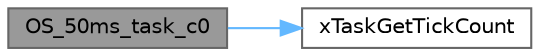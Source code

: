 digraph "OS_50ms_task_c0"
{
 // LATEX_PDF_SIZE
  bgcolor="transparent";
  edge [fontname=Helvetica,fontsize=10,labelfontname=Helvetica,labelfontsize=10];
  node [fontname=Helvetica,fontsize=10,shape=box,height=0.2,width=0.4];
  rankdir="LR";
  Node1 [id="Node000001",label="OS_50ms_task_c0",height=0.2,width=0.4,color="gray40", fillcolor="grey60", style="filled", fontcolor="black",tooltip=" "];
  Node1 -> Node2 [id="edge2_Node000001_Node000002",color="steelblue1",style="solid",tooltip=" "];
  Node2 [id="Node000002",label="xTaskGetTickCount",height=0.2,width=0.4,color="grey40", fillcolor="white", style="filled",URL="$tasks_8c.html#a5fa24e36d5e1eeb57f5b73b72ea048e7",tooltip=" "];
}
